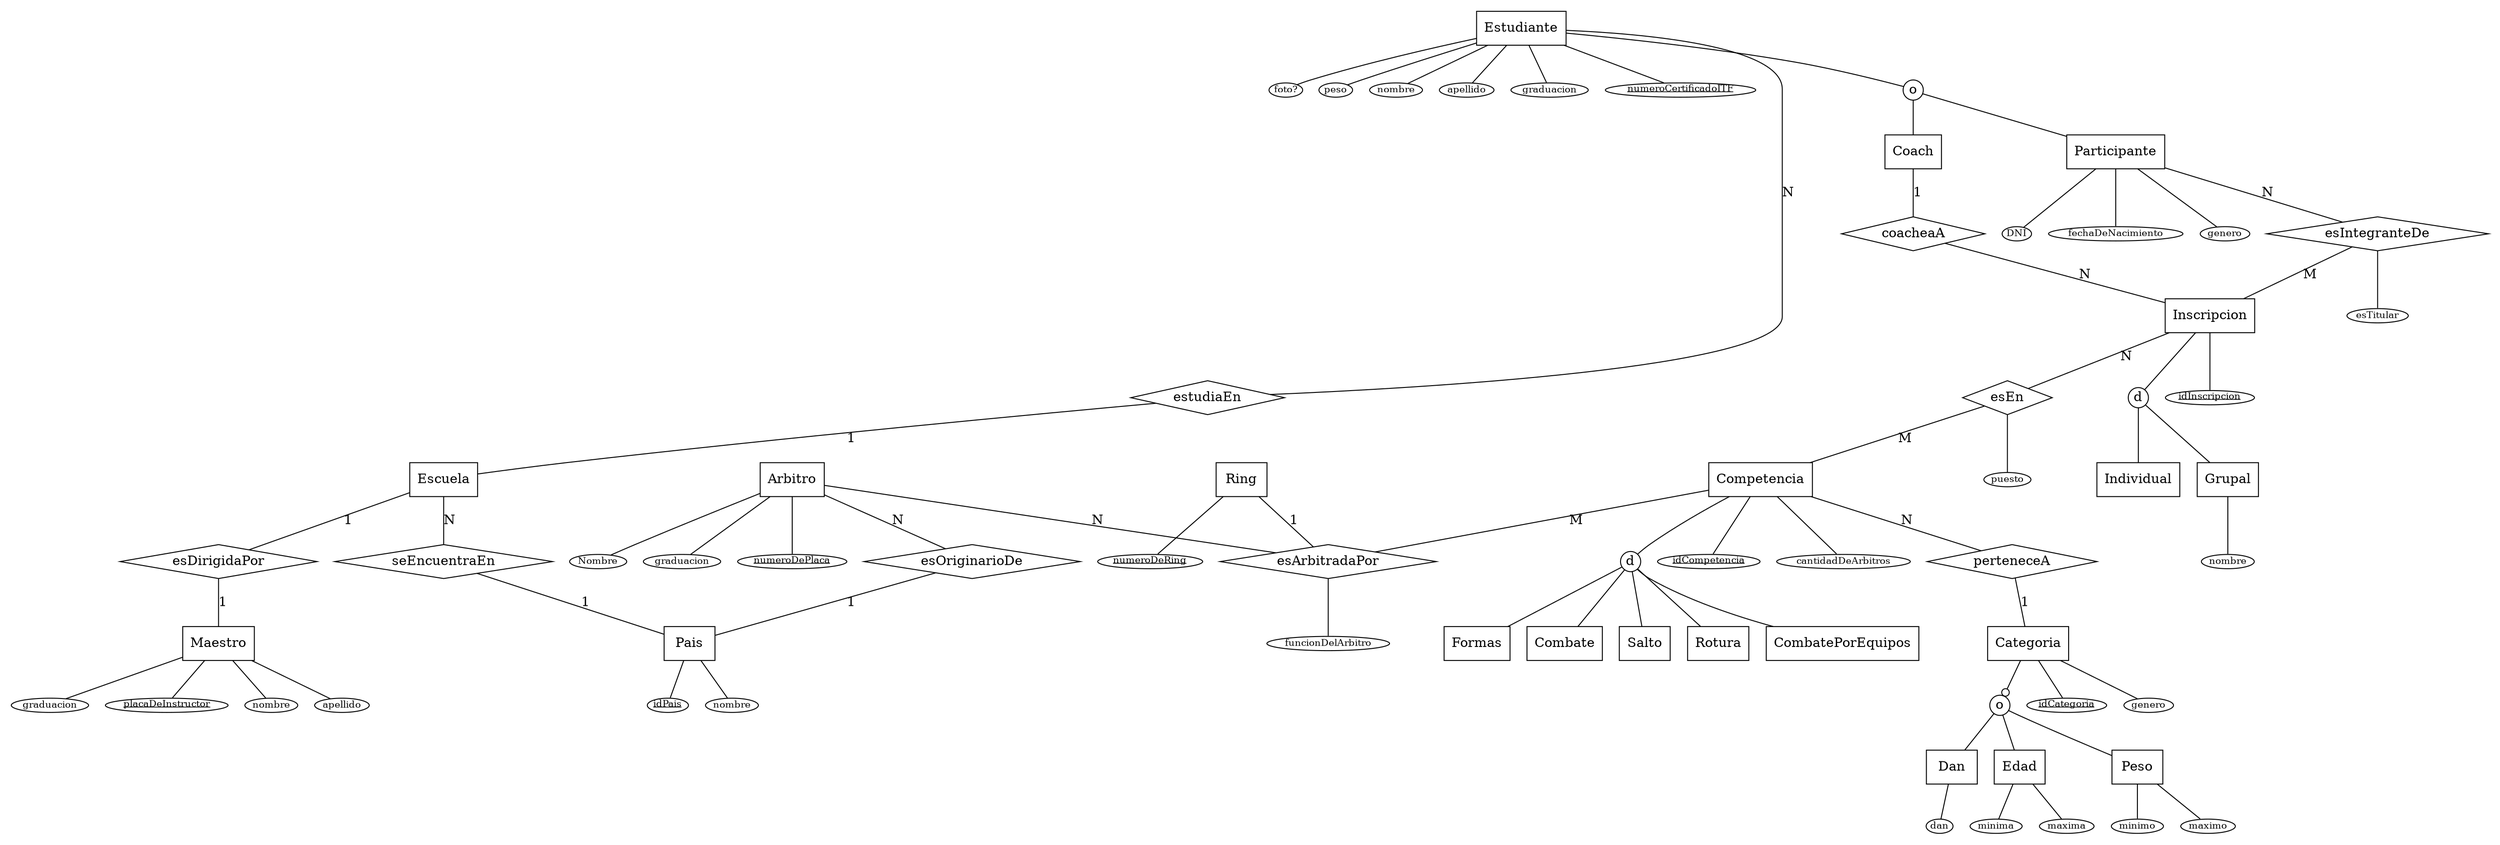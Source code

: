 digraph MER {
  overlap = false;
  splines = true;
  edge [arrowhead=none];

  // Entidades y relaciones.
  Estudiante [shape=box];
  estudiaEn [shape=diamond];
  Escuela [shape=box];
  esDirigidaPor [shape=diamond];
  Maestro [shape=box];
  oEstudiante [shape=circle,label=o,fixedsize=false,width=0,height=0,margin=0];
  Participante [shape=box];
  Coach [shape=box];

  Inscripcion [shape=box];
  esIntegranteDe [shape=diamond];
  coacheaA [shape=diamond];
  Individual [shape=box];
  Grupal [shape=box];
  esEn [shape=diamond];
  Competencia [shape=box];

  subgraph clusterDInscripcion {
    margin=0; style=invis;
    dInscripcion [shape=circle,label=d,fixedsize=false,width=0,height=0,margin=0];
    Individual [shape=box];
    Grupal [shape=box];
    Inscripcion -> dInscripcion;
    dInscripcion -> Individual;
    dInscripcion -> Grupal;

      node [fontsize=10,fixedsize=false,shape=ellipse,width=0,height=0,margin=0];
      edge [weight=100];
      aGrupalNombre [shape=ellipse, label=nombre];
      Grupal -> aGrupalNombre;

      aInscripcionId [shape=ellipse, label=<<u>idInscripcion</u>>];
      Inscripcion -> aInscripcionId;
  }

  perteneceA [shape=diamond];
  Categoria [shape=box];

  Pais [shape=box];
  seEncuentraEn [shape=diamond];
  esOriginarioDe [shape=diamond];

  Ring [shape=box];
  Arbitro [shape=box];
  esArbitradaPor [shape=diamond];

  // Conectores
  Estudiante -> estudiaEn [label=N];
  estudiaEn -> Escuela [label=1];
  Escuela -> esDirigidaPor [label=1];
  esDirigidaPor -> Maestro [label=1];
  Escuela -> seEncuentraEn [label=N];
  seEncuentraEn -> Pais [label=1];

  Estudiante -> oEstudiante;
  oEstudiante -> Participante;
  oEstudiante -> Coach;
  Participante -> esIntegranteDe [label=N];
  esIntegranteDe -> Inscripcion [label=M];
  Coach -> coacheaA [label=1];
  coacheaA -> Inscripcion [label=N];

  Inscripcion -> esEn [label=N];
  esEn -> Competencia [label=M];

  subgraph clusterDCompetencia {
    margin=0; style=invis;
    dCompetencia [shape=circle,label=d,fixedsize=false,width=0,height=0,margin=0];
    Formas [shape=box];
    Combate [shape=box];
    Salto [shape=box];
    Rotura [shape=box];
    CombatePorEquipos [shape=box];
    Competencia -> dCompetencia;
    dCompetencia -> Formas;
    dCompetencia -> Combate;
    dCompetencia -> Salto;
    dCompetencia -> Rotura;
    dCompetencia -> CombatePorEquipos;

      node [fontsize=10,fixedsize=false,shape=ellipse,width=0,height=0,margin=0];
      aCompetenciaId [shape=ellipse, label=<<u>idCompetencia</u>>];
      aCompetenciaCantArbitros [shape=ellipse, label=cantidadDeArbitros];
      Competencia -> aCompetenciaId;
      Competencia -> aCompetenciaCantArbitros;
  }

  Competencia -> perteneceA [label=N];
  perteneceA -> Categoria [label=1];

  subgraph clusterOCategoria {
    margin=0; style=invis;
    oCategoria [shape=circle,label=o,fixedsize=false,width=0,height=0,margin=0];
    Dan [shape=box];
    Edad [shape=box];
    Peso [shape=box];
    Categoria -> oCategoria [arrowhead=odot];
    oCategoria -> Dan;
    oCategoria -> Edad;
    oCategoria -> Peso;

      node [fontsize=10,fixedsize=false,shape=ellipse,width=0,height=0,margin=0];

      aCategoriaId [shape=ellipse, label=<<u>idCategoria</u>>];
      aCategoriaGenero [shape=ellipse, label=genero];
      Categoria -> aCategoriaId;
      Categoria -> aCategoriaGenero;

      aDanDan [shape=ellipse, label=dan];
      Dan -> aDanDan;

      aEdadMin [shape=ellipse, label=minima];
      aEdadMax[shape=ellipse, label=maxima];
      Edad -> aEdadMin;
      Edad -> aEdadMax;

      aPesoMin [shape=ellipse, label=minimo];
      aPesoMax[shape=ellipse, label=maximo];
      Peso -> aPesoMin;
      Peso -> aPesoMax;
  }

  subgraph clusterArbitraje {
    margin=0; style=invis;
    Competencia -> esArbitradaPor [label=M];
    Ring -> esArbitradaPor [label=1];
    Arbitro -> esArbitradaPor [label=N];
    Arbitro -> esOriginarioDe [label=N];
    esOriginarioDe -> Pais [label=1];

      node [fontsize=10,fixedsize=false,shape=ellipse,width=0,height=0,margin=0];
      aArbitroNombre [shape=ellipse, label=Nombre];
      aArbitroGraduacion [shape=ellipse, label=graduacion];
      aArbitroNroPlaca [shape=ellipse, label=<<u>numeroDePlaca</u>>];
      Arbitro -> aArbitroNombre;
      Arbitro -> aArbitroGraduacion;
      Arbitro -> aArbitroNroPlaca;

      aRingId [shape=ellipse, label=<<u>numeroDeRing</u>>];
      Ring -> aRingId;

      aEsArbitradaPorFuncion [shape=ellipse, label=funcionDelArbitro];
      esArbitradaPor -> aEsArbitradaPorFuncion;
  }

  // Atributos y conectores de conectores
  //   1. Poner de nombre clusterNombre.
  //   2. Agregar:
  //          margin=0; style=invis;
  //          node [fontsize=10,fixedsize=false,shape=ellipse,width=0,height=0,margin=0];
  //   TODO: ver como hacer para acortar los edges.
  subgraph clusterAtributosMaestro {
    margin=0; style=invis;
    node [fontsize=10,fixedsize=false,shape=ellipse,width=0,height=0,margin=0];
    aMaestroNombre [shape=ellipse, label=nombre];
    aMaestroApellido [shape=ellipse, label=apellido];
    aMaestroGraduacion [shape=ellipse, label=graduacion];
    aMaestroNumeroPlacaDeInstructor [shape=ellipse, label=<<u>placaDeInstructor</u>>];
    Maestro -> aMaestroNombre;
    Maestro -> aMaestroApellido;
    Maestro -> aMaestroGraduacion;
    Maestro -> aMaestroNumeroPlacaDeInstructor;
  }

  subgraph clusterAtributosEstudiante {
    margin=0; style=invis;
    node [fontsize=10,fixedsize=false,shape=ellipse,width=0,height=0,margin=0];
    aEstudianteNombre [shape=ellipse, label=nombre];
    aEstudianteApellido [shape=ellipse, label=apellido];
    aEstudianteGraduacion [shape=ellipse, label=graduacion];
    aEstudianteCertificadoITF [shape=ellipse, label=<<u>numeroCertificadoITF</u>>];
    aEstudianteFoto [shape=ellipse, label="foto?"];
    aEstudiantePeso [shape=ellipse, label=peso];
    Estudiante -> aEstudianteNombre;
    Estudiante -> aEstudianteApellido;
    Estudiante -> aEstudianteGraduacion;
    Estudiante -> aEstudianteCertificadoITF;
    Estudiante -> aEstudianteFoto;
    Estudiante -> aEstudiantePeso;
  }

  subgraph clusterAtributosParticipante {
    margin=0; style=invis;
    node [fontsize=10,fixedsize=false,shape=ellipse,width=0,height=0,margin=0];
    aParticipanteDNI [shape=ellipse, label=DNI];
    aParticipanteFechaDeNac [shape=ellipse, label=fechaDeNacimiento];
    aParticipanteGenero [shape=ellipse, label=genero];
    Participante -> aParticipanteDNI;
    Participante -> aParticipanteFechaDeNac;
    Participante -> aParticipanteGenero;
  }

  subgraph clusterAtributosEsIntegranteDe {
    margin=0; style=invis;
    node [fontsize=10,fixedsize=false,shape=ellipse,width=0,height=0,margin=0];
    aEsIntegranteDeEsTitular [shape=ellipse, label=esTitular];
    esIntegranteDe -> aEsIntegranteDeEsTitular;
  }

  subgraph clusterAtributosEsEn {
    margin=0; style=invis;
    node [fontsize=10,fixedsize=false,shape=ellipse,width=0,height=0,margin=0];
    aEsEnPuesto [shape=ellipse, label=puesto];
    esEn -> aEsEnPuesto;
  }

  subgraph clusterAtributosPais {
    margin=0; style=invis;
    node [fontsize=10,fixedsize=false,shape=ellipse,width=0,height=0,margin=0];
    aPaisId [shape=ellipse, label=<<u>idPais</u>>];
    aPaisNombre [shape=ellipse, label=nombre];
    Pais -> aPaisId;
    Pais -> aPaisNombre;
  }
}



